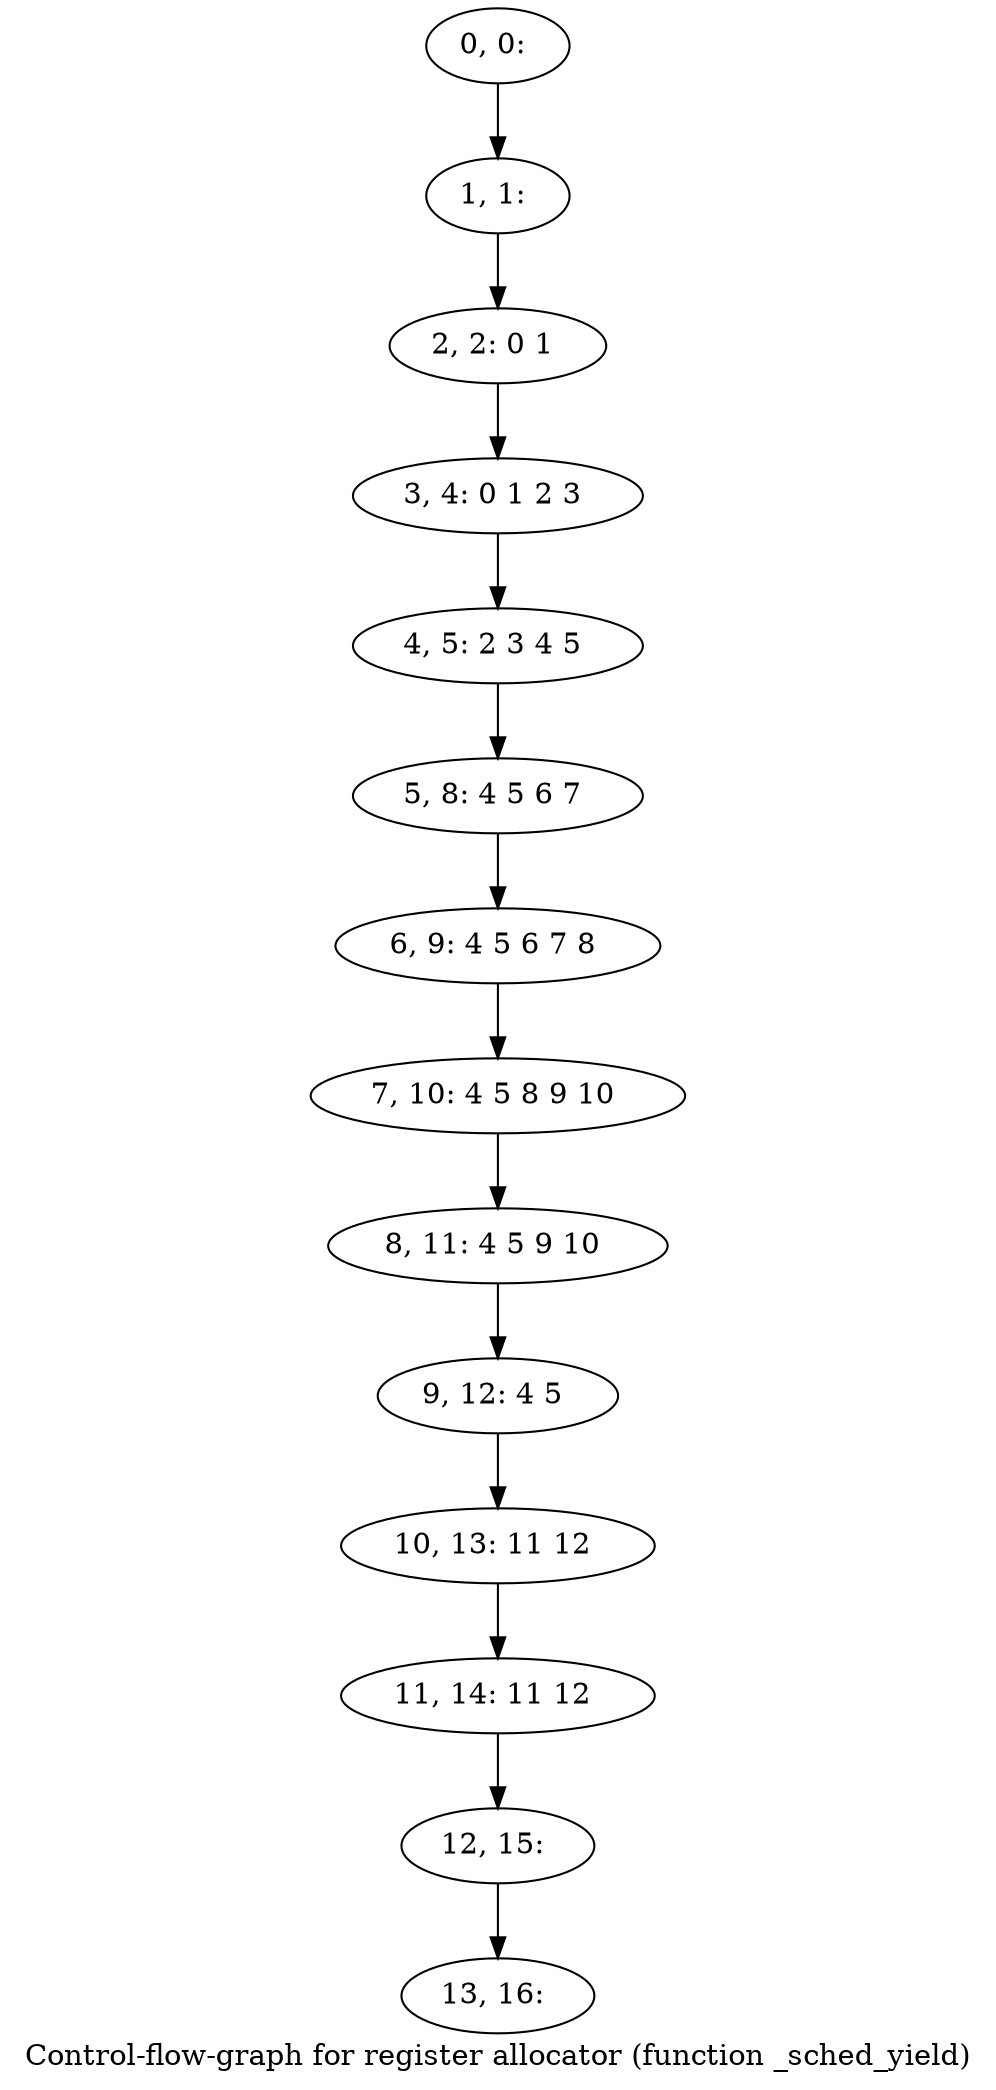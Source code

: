 digraph G {
graph [label="Control-flow-graph for register allocator (function _sched_yield)"]
0[label="0, 0: "];
1[label="1, 1: "];
2[label="2, 2: 0 1 "];
3[label="3, 4: 0 1 2 3 "];
4[label="4, 5: 2 3 4 5 "];
5[label="5, 8: 4 5 6 7 "];
6[label="6, 9: 4 5 6 7 8 "];
7[label="7, 10: 4 5 8 9 10 "];
8[label="8, 11: 4 5 9 10 "];
9[label="9, 12: 4 5 "];
10[label="10, 13: 11 12 "];
11[label="11, 14: 11 12 "];
12[label="12, 15: "];
13[label="13, 16: "];
0->1 ;
1->2 ;
2->3 ;
3->4 ;
4->5 ;
5->6 ;
6->7 ;
7->8 ;
8->9 ;
9->10 ;
10->11 ;
11->12 ;
12->13 ;
}
